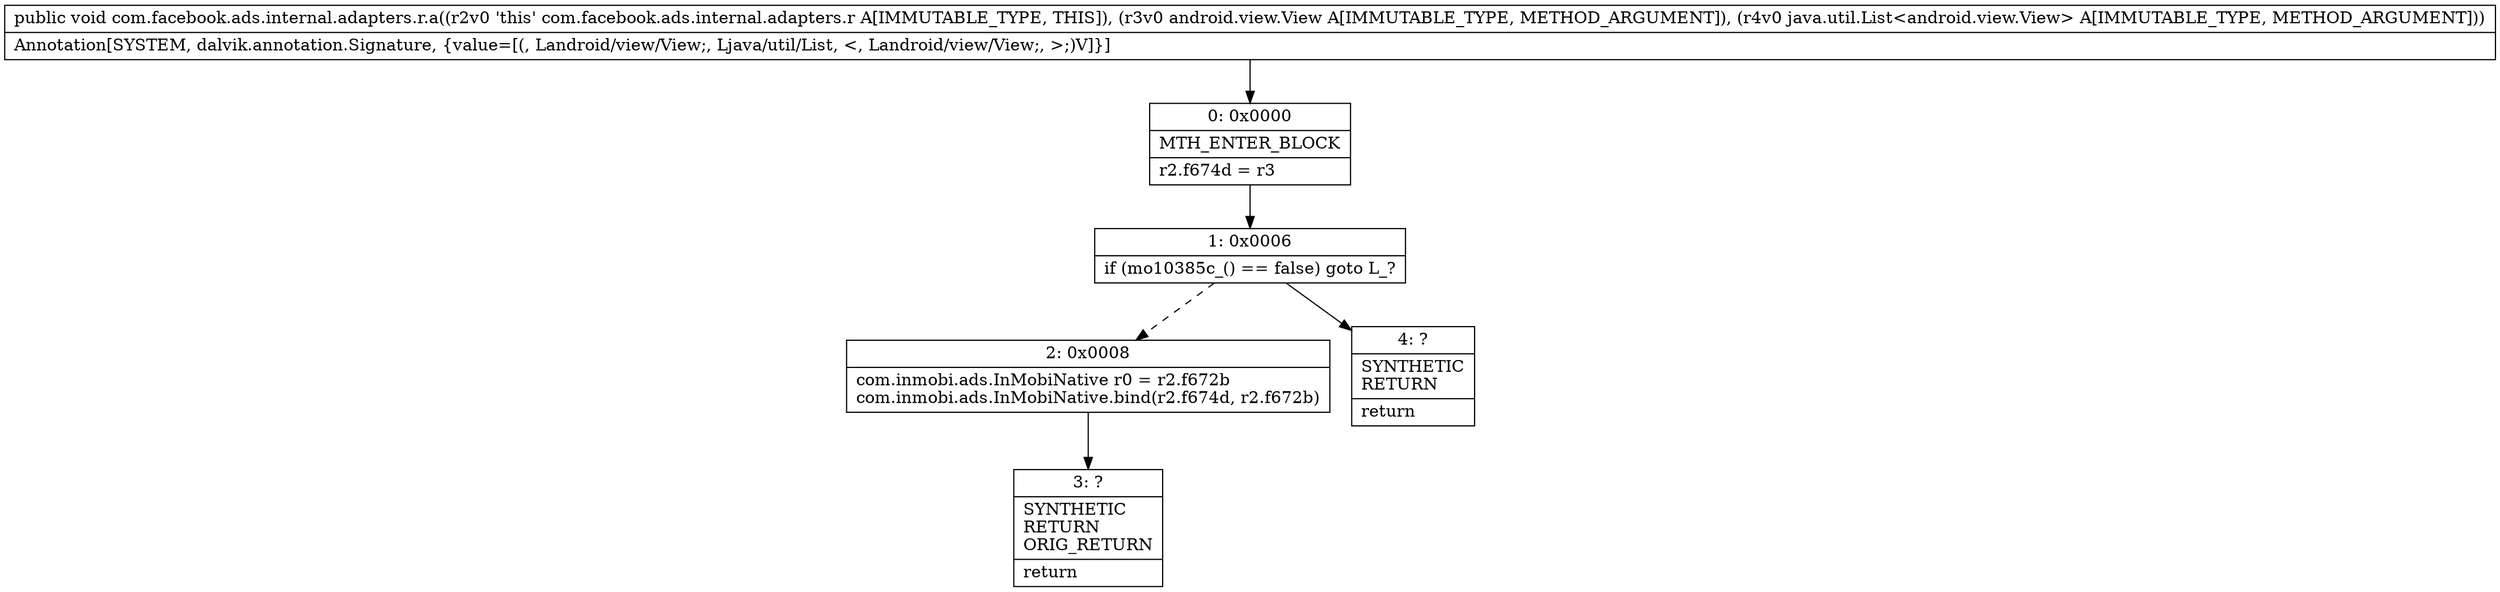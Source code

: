 digraph "CFG forcom.facebook.ads.internal.adapters.r.a(Landroid\/view\/View;Ljava\/util\/List;)V" {
Node_0 [shape=record,label="{0\:\ 0x0000|MTH_ENTER_BLOCK\l|r2.f674d = r3\l}"];
Node_1 [shape=record,label="{1\:\ 0x0006|if (mo10385c_() == false) goto L_?\l}"];
Node_2 [shape=record,label="{2\:\ 0x0008|com.inmobi.ads.InMobiNative r0 = r2.f672b\lcom.inmobi.ads.InMobiNative.bind(r2.f674d, r2.f672b)\l}"];
Node_3 [shape=record,label="{3\:\ ?|SYNTHETIC\lRETURN\lORIG_RETURN\l|return\l}"];
Node_4 [shape=record,label="{4\:\ ?|SYNTHETIC\lRETURN\l|return\l}"];
MethodNode[shape=record,label="{public void com.facebook.ads.internal.adapters.r.a((r2v0 'this' com.facebook.ads.internal.adapters.r A[IMMUTABLE_TYPE, THIS]), (r3v0 android.view.View A[IMMUTABLE_TYPE, METHOD_ARGUMENT]), (r4v0 java.util.List\<android.view.View\> A[IMMUTABLE_TYPE, METHOD_ARGUMENT]))  | Annotation[SYSTEM, dalvik.annotation.Signature, \{value=[(, Landroid\/view\/View;, Ljava\/util\/List, \<, Landroid\/view\/View;, \>;)V]\}]\l}"];
MethodNode -> Node_0;
Node_0 -> Node_1;
Node_1 -> Node_2[style=dashed];
Node_1 -> Node_4;
Node_2 -> Node_3;
}

